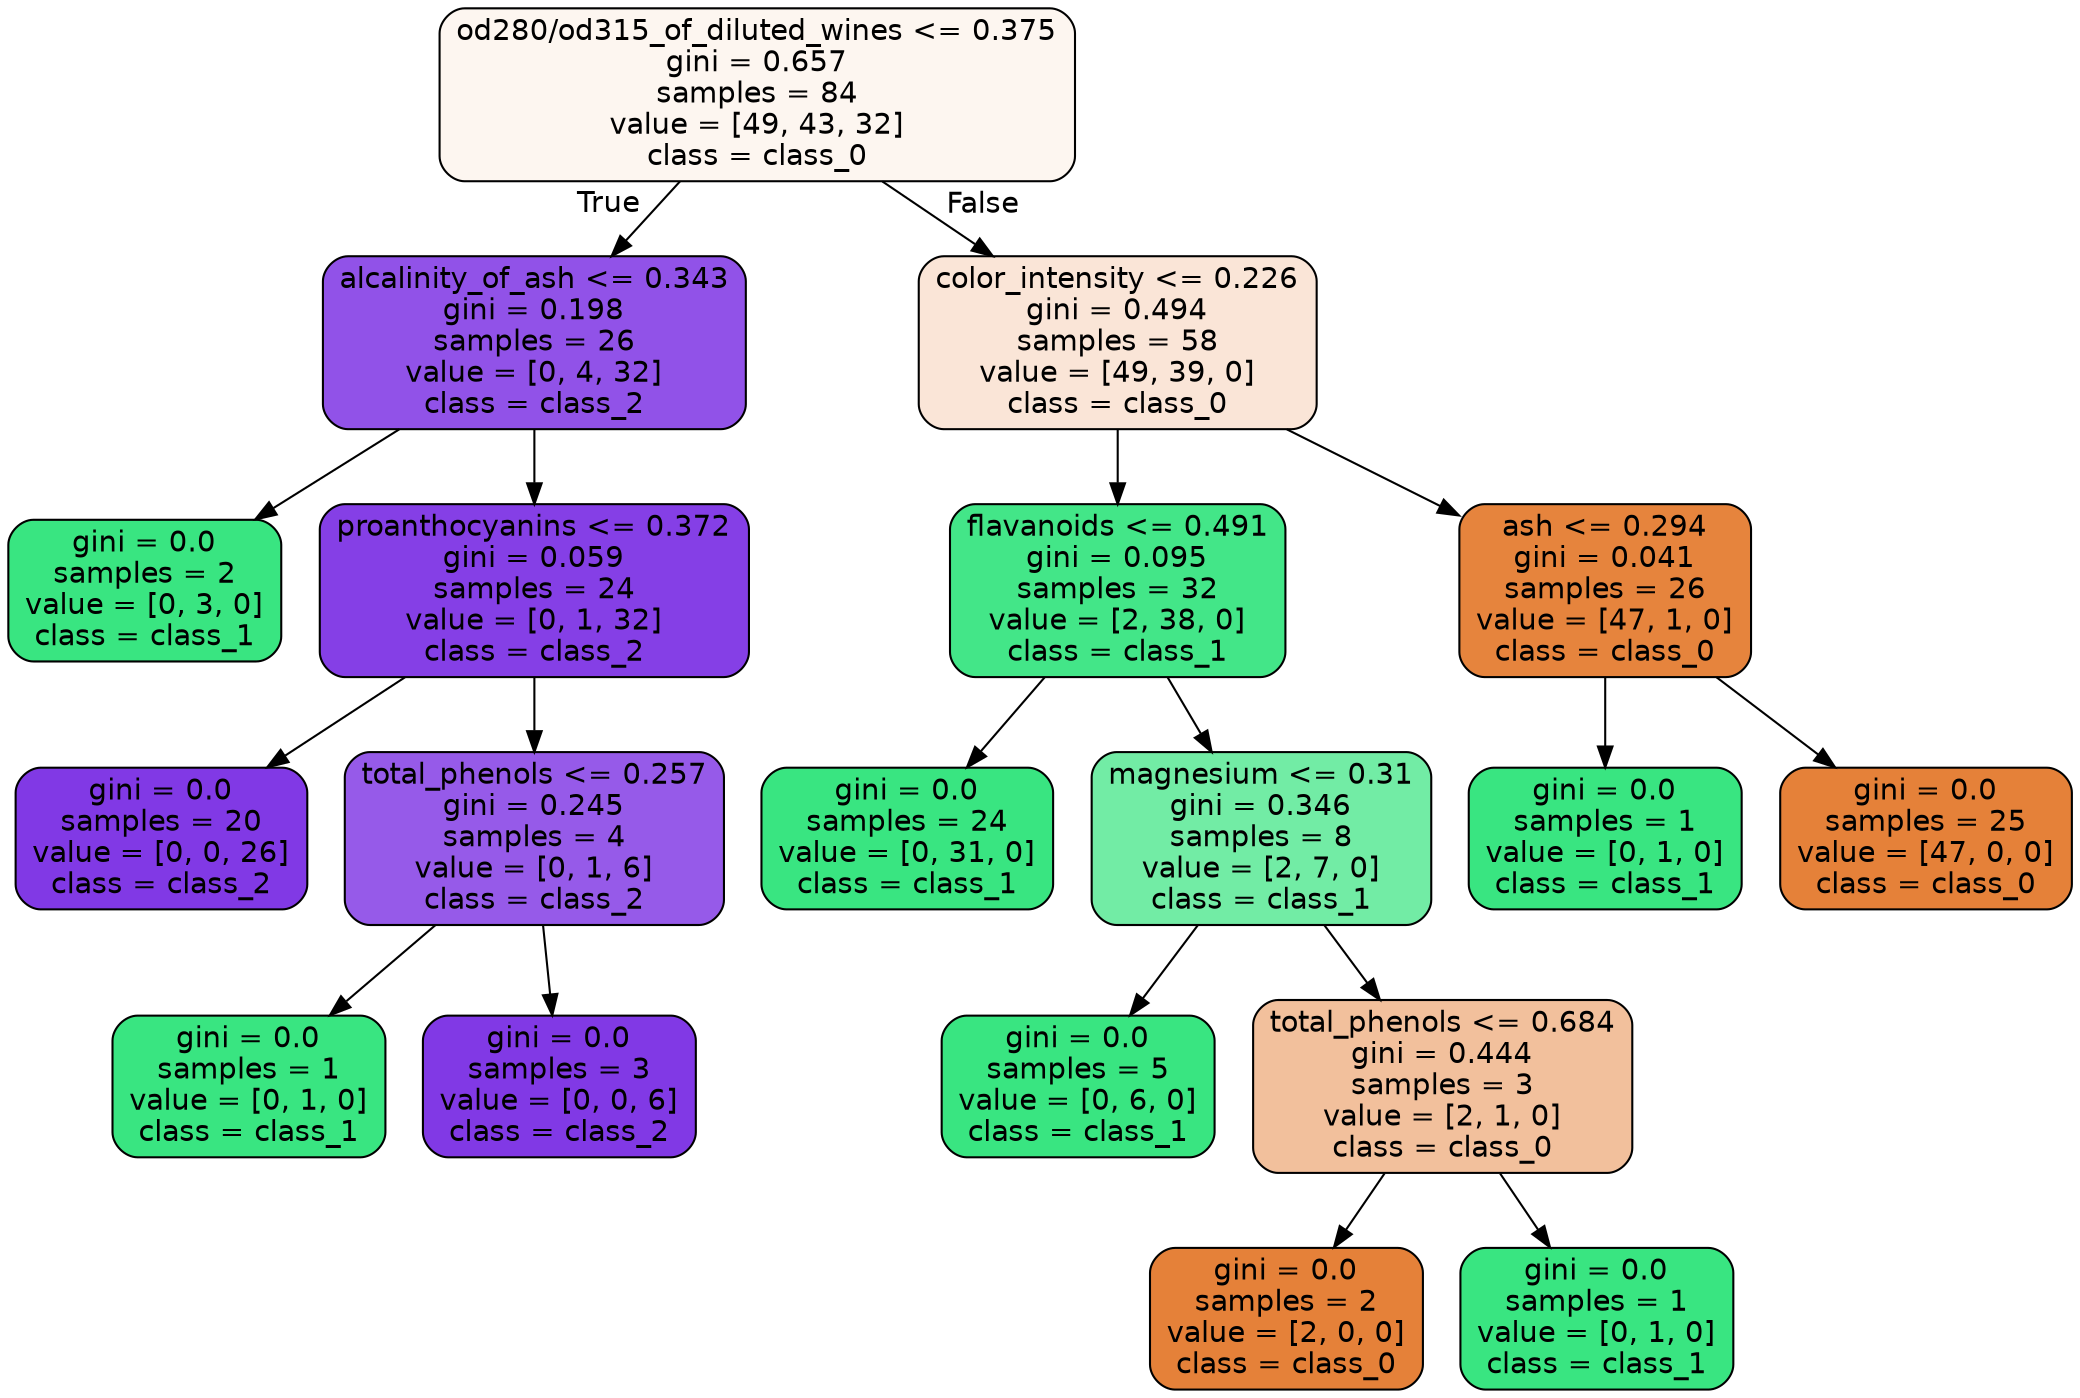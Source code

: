 digraph Tree {
node [shape=box, style="filled, rounded", color="black", fontname="helvetica"] ;
edge [fontname="helvetica"] ;
0 [label="od280/od315_of_diluted_wines <= 0.375\ngini = 0.657\nsamples = 84\nvalue = [49, 43, 32]\nclass = class_0", fillcolor="#fdf6f0"] ;
1 [label="alcalinity_of_ash <= 0.343\ngini = 0.198\nsamples = 26\nvalue = [0, 4, 32]\nclass = class_2", fillcolor="#9152e8"] ;
0 -> 1 [labeldistance=2.5, labelangle=45, headlabel="True"] ;
2 [label="gini = 0.0\nsamples = 2\nvalue = [0, 3, 0]\nclass = class_1", fillcolor="#39e581"] ;
1 -> 2 ;
3 [label="proanthocyanins <= 0.372\ngini = 0.059\nsamples = 24\nvalue = [0, 1, 32]\nclass = class_2", fillcolor="#853fe6"] ;
1 -> 3 ;
4 [label="gini = 0.0\nsamples = 20\nvalue = [0, 0, 26]\nclass = class_2", fillcolor="#8139e5"] ;
3 -> 4 ;
5 [label="total_phenols <= 0.257\ngini = 0.245\nsamples = 4\nvalue = [0, 1, 6]\nclass = class_2", fillcolor="#965ae9"] ;
3 -> 5 ;
6 [label="gini = 0.0\nsamples = 1\nvalue = [0, 1, 0]\nclass = class_1", fillcolor="#39e581"] ;
5 -> 6 ;
7 [label="gini = 0.0\nsamples = 3\nvalue = [0, 0, 6]\nclass = class_2", fillcolor="#8139e5"] ;
5 -> 7 ;
8 [label="color_intensity <= 0.226\ngini = 0.494\nsamples = 58\nvalue = [49, 39, 0]\nclass = class_0", fillcolor="#fae5d7"] ;
0 -> 8 [labeldistance=2.5, labelangle=-45, headlabel="False"] ;
9 [label="flavanoids <= 0.491\ngini = 0.095\nsamples = 32\nvalue = [2, 38, 0]\nclass = class_1", fillcolor="#43e688"] ;
8 -> 9 ;
10 [label="gini = 0.0\nsamples = 24\nvalue = [0, 31, 0]\nclass = class_1", fillcolor="#39e581"] ;
9 -> 10 ;
11 [label="magnesium <= 0.31\ngini = 0.346\nsamples = 8\nvalue = [2, 7, 0]\nclass = class_1", fillcolor="#72eca5"] ;
9 -> 11 ;
12 [label="gini = 0.0\nsamples = 5\nvalue = [0, 6, 0]\nclass = class_1", fillcolor="#39e581"] ;
11 -> 12 ;
13 [label="total_phenols <= 0.684\ngini = 0.444\nsamples = 3\nvalue = [2, 1, 0]\nclass = class_0", fillcolor="#f2c09c"] ;
11 -> 13 ;
14 [label="gini = 0.0\nsamples = 2\nvalue = [2, 0, 0]\nclass = class_0", fillcolor="#e58139"] ;
13 -> 14 ;
15 [label="gini = 0.0\nsamples = 1\nvalue = [0, 1, 0]\nclass = class_1", fillcolor="#39e581"] ;
13 -> 15 ;
16 [label="ash <= 0.294\ngini = 0.041\nsamples = 26\nvalue = [47, 1, 0]\nclass = class_0", fillcolor="#e6843d"] ;
8 -> 16 ;
17 [label="gini = 0.0\nsamples = 1\nvalue = [0, 1, 0]\nclass = class_1", fillcolor="#39e581"] ;
16 -> 17 ;
18 [label="gini = 0.0\nsamples = 25\nvalue = [47, 0, 0]\nclass = class_0", fillcolor="#e58139"] ;
16 -> 18 ;
}